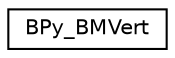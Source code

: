 digraph G
{
  edge [fontname="Helvetica",fontsize="10",labelfontname="Helvetica",labelfontsize="10"];
  node [fontname="Helvetica",fontsize="10",shape=record];
  rankdir=LR;
  Node1 [label="BPy_BMVert",height=0.2,width=0.4,color="black", fillcolor="white", style="filled",URL="$da/d76/structBPy__BMVert.html"];
}
